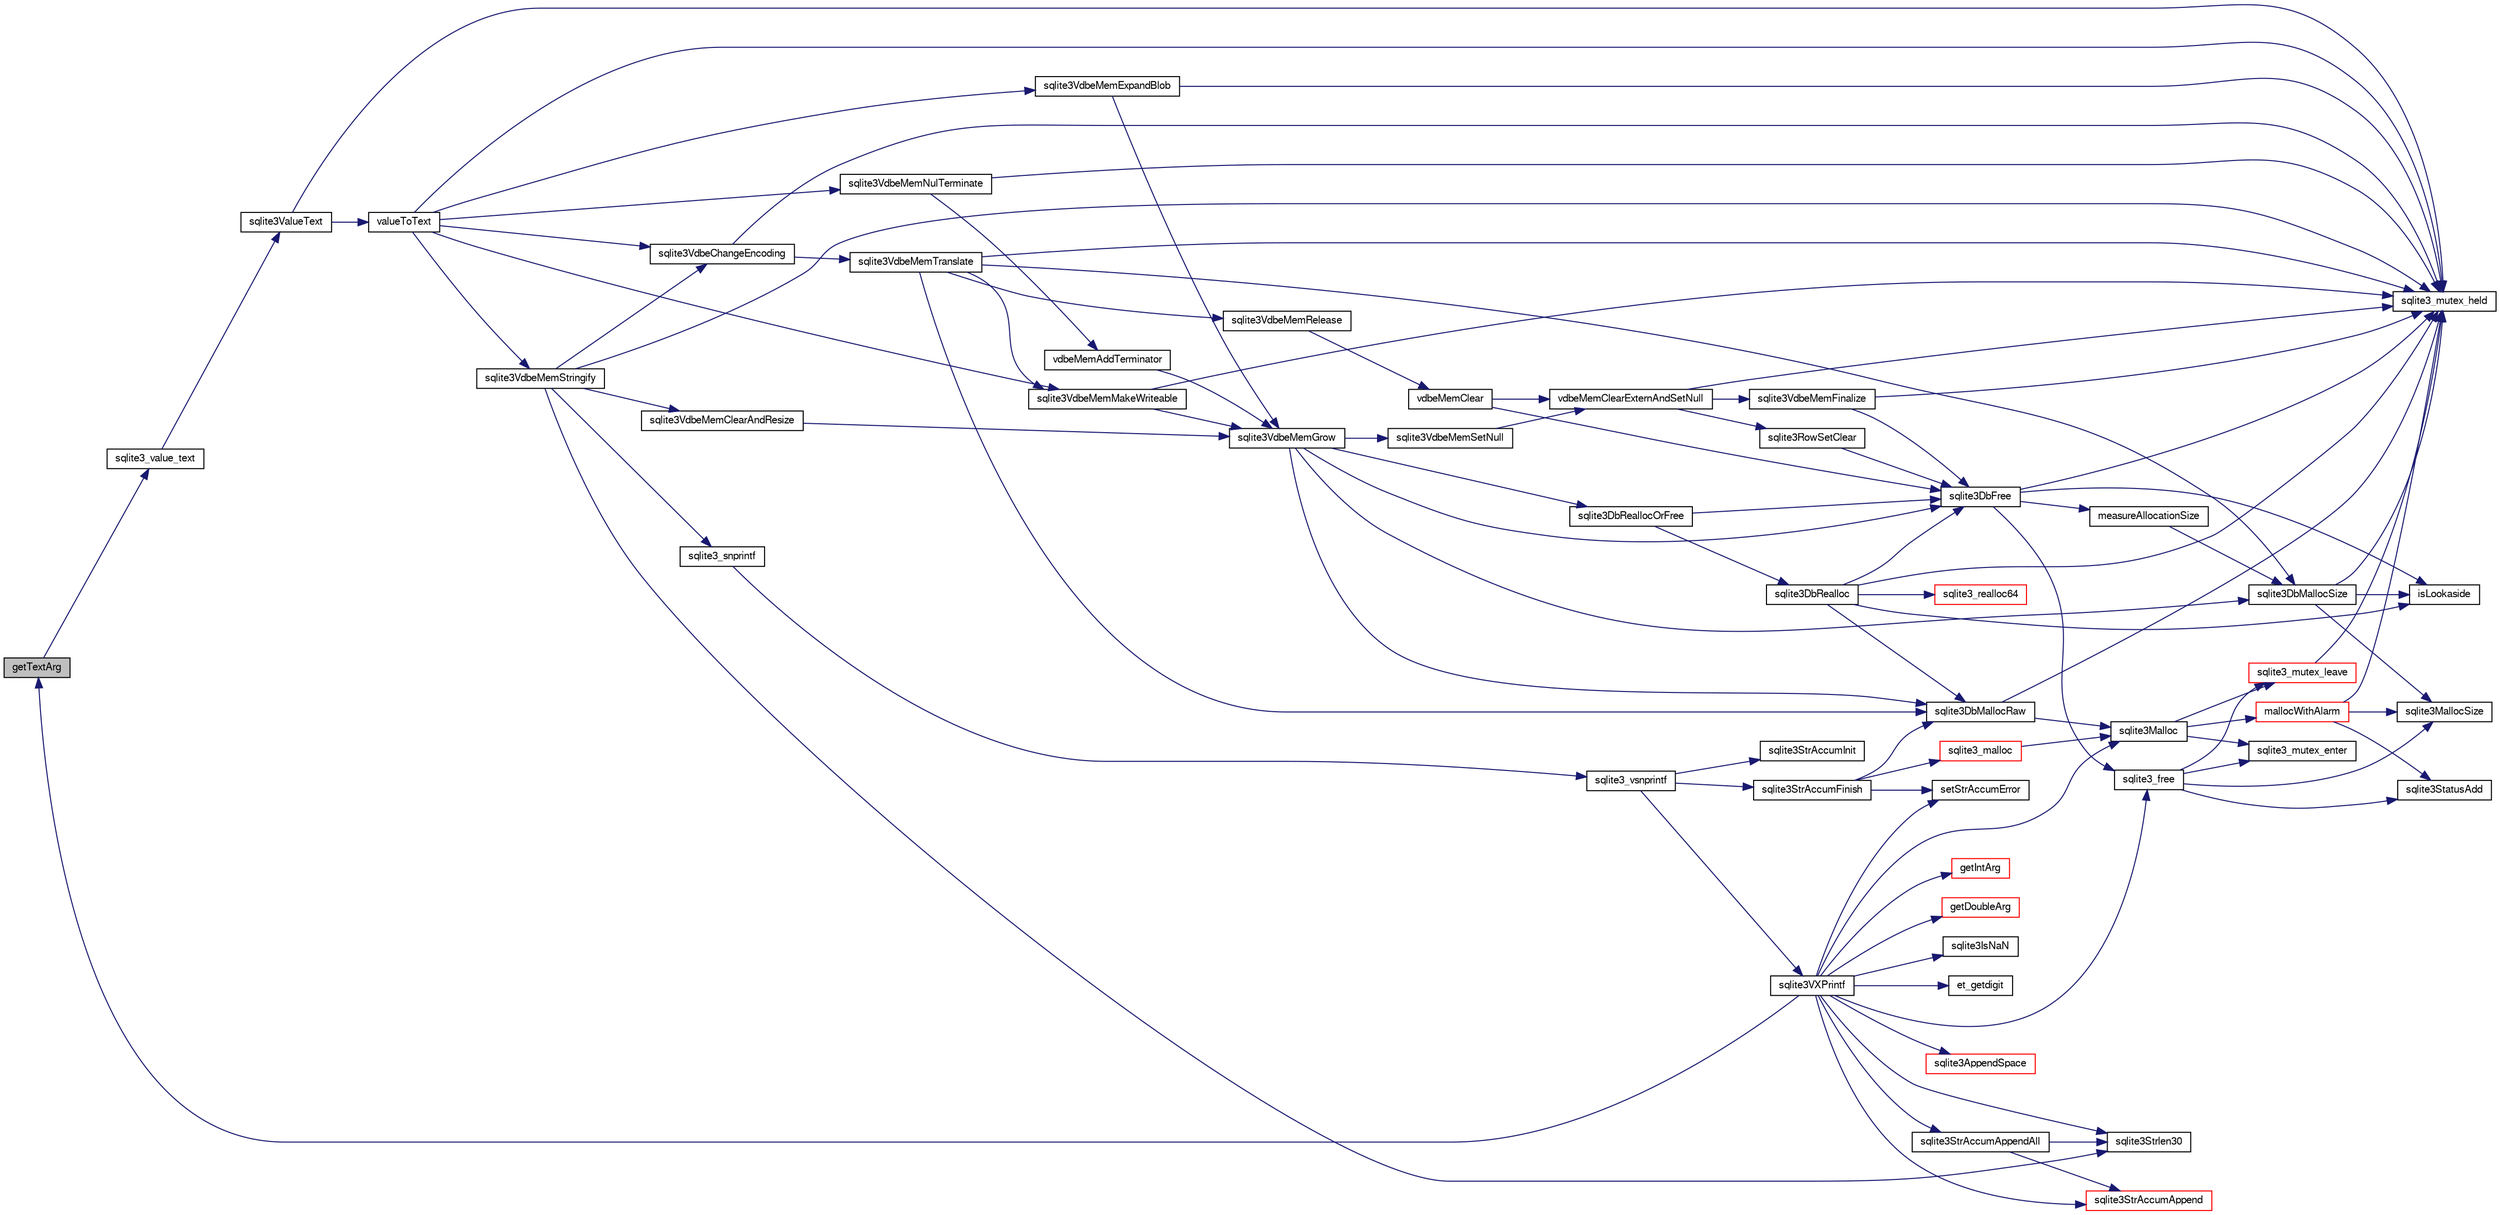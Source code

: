 digraph "getTextArg"
{
  edge [fontname="FreeSans",fontsize="10",labelfontname="FreeSans",labelfontsize="10"];
  node [fontname="FreeSans",fontsize="10",shape=record];
  rankdir="LR";
  Node132261 [label="getTextArg",height=0.2,width=0.4,color="black", fillcolor="grey75", style="filled", fontcolor="black"];
  Node132261 -> Node132262 [color="midnightblue",fontsize="10",style="solid",fontname="FreeSans"];
  Node132262 [label="sqlite3_value_text",height=0.2,width=0.4,color="black", fillcolor="white", style="filled",URL="$sqlite3_8c.html#aef2ace3239e6dd59c74110faa70f8171"];
  Node132262 -> Node132263 [color="midnightblue",fontsize="10",style="solid",fontname="FreeSans"];
  Node132263 [label="sqlite3ValueText",height=0.2,width=0.4,color="black", fillcolor="white", style="filled",URL="$sqlite3_8c.html#ad567a94e52d1adf81f4857fdba00a59b"];
  Node132263 -> Node132264 [color="midnightblue",fontsize="10",style="solid",fontname="FreeSans"];
  Node132264 [label="sqlite3_mutex_held",height=0.2,width=0.4,color="black", fillcolor="white", style="filled",URL="$sqlite3_8c.html#acf77da68932b6bc163c5e68547ecc3e7"];
  Node132263 -> Node132265 [color="midnightblue",fontsize="10",style="solid",fontname="FreeSans"];
  Node132265 [label="valueToText",height=0.2,width=0.4,color="black", fillcolor="white", style="filled",URL="$sqlite3_8c.html#abded1c4848e5c5901949c02af499044c"];
  Node132265 -> Node132264 [color="midnightblue",fontsize="10",style="solid",fontname="FreeSans"];
  Node132265 -> Node132266 [color="midnightblue",fontsize="10",style="solid",fontname="FreeSans"];
  Node132266 [label="sqlite3VdbeMemExpandBlob",height=0.2,width=0.4,color="black", fillcolor="white", style="filled",URL="$sqlite3_8c.html#afa1d06c05f058623f190c05aac4a5c7c"];
  Node132266 -> Node132264 [color="midnightblue",fontsize="10",style="solid",fontname="FreeSans"];
  Node132266 -> Node132267 [color="midnightblue",fontsize="10",style="solid",fontname="FreeSans"];
  Node132267 [label="sqlite3VdbeMemGrow",height=0.2,width=0.4,color="black", fillcolor="white", style="filled",URL="$sqlite3_8c.html#aba753c9690ae0ba31b5100945cf29447"];
  Node132267 -> Node132268 [color="midnightblue",fontsize="10",style="solid",fontname="FreeSans"];
  Node132268 [label="sqlite3DbMallocSize",height=0.2,width=0.4,color="black", fillcolor="white", style="filled",URL="$sqlite3_8c.html#aa397e5a8a03495203a0767abf0a71f86"];
  Node132268 -> Node132269 [color="midnightblue",fontsize="10",style="solid",fontname="FreeSans"];
  Node132269 [label="sqlite3MallocSize",height=0.2,width=0.4,color="black", fillcolor="white", style="filled",URL="$sqlite3_8c.html#acf5d2a5f35270bafb050bd2def576955"];
  Node132268 -> Node132264 [color="midnightblue",fontsize="10",style="solid",fontname="FreeSans"];
  Node132268 -> Node132270 [color="midnightblue",fontsize="10",style="solid",fontname="FreeSans"];
  Node132270 [label="isLookaside",height=0.2,width=0.4,color="black", fillcolor="white", style="filled",URL="$sqlite3_8c.html#a770fa05ff9717b75e16f4d968a77b897"];
  Node132267 -> Node132271 [color="midnightblue",fontsize="10",style="solid",fontname="FreeSans"];
  Node132271 [label="sqlite3DbReallocOrFree",height=0.2,width=0.4,color="black", fillcolor="white", style="filled",URL="$sqlite3_8c.html#a532a9fd62eeb46b61885a0fff075231c"];
  Node132271 -> Node132272 [color="midnightblue",fontsize="10",style="solid",fontname="FreeSans"];
  Node132272 [label="sqlite3DbRealloc",height=0.2,width=0.4,color="black", fillcolor="white", style="filled",URL="$sqlite3_8c.html#ae028f4902a9d29bcaf310ff289ee87dc"];
  Node132272 -> Node132264 [color="midnightblue",fontsize="10",style="solid",fontname="FreeSans"];
  Node132272 -> Node132273 [color="midnightblue",fontsize="10",style="solid",fontname="FreeSans"];
  Node132273 [label="sqlite3DbMallocRaw",height=0.2,width=0.4,color="black", fillcolor="white", style="filled",URL="$sqlite3_8c.html#abbe8be0cf7175e11ddc3e2218fad924e"];
  Node132273 -> Node132264 [color="midnightblue",fontsize="10",style="solid",fontname="FreeSans"];
  Node132273 -> Node132274 [color="midnightblue",fontsize="10",style="solid",fontname="FreeSans"];
  Node132274 [label="sqlite3Malloc",height=0.2,width=0.4,color="black", fillcolor="white", style="filled",URL="$sqlite3_8c.html#a361a2eaa846b1885f123abe46f5d8b2b"];
  Node132274 -> Node132275 [color="midnightblue",fontsize="10",style="solid",fontname="FreeSans"];
  Node132275 [label="sqlite3_mutex_enter",height=0.2,width=0.4,color="black", fillcolor="white", style="filled",URL="$sqlite3_8c.html#a1c12cde690bd89f104de5cbad12a6bf5"];
  Node132274 -> Node132276 [color="midnightblue",fontsize="10",style="solid",fontname="FreeSans"];
  Node132276 [label="mallocWithAlarm",height=0.2,width=0.4,color="red", fillcolor="white", style="filled",URL="$sqlite3_8c.html#ab070d5cf8e48ec8a6a43cf025d48598b"];
  Node132276 -> Node132264 [color="midnightblue",fontsize="10",style="solid",fontname="FreeSans"];
  Node132276 -> Node132269 [color="midnightblue",fontsize="10",style="solid",fontname="FreeSans"];
  Node132276 -> Node132282 [color="midnightblue",fontsize="10",style="solid",fontname="FreeSans"];
  Node132282 [label="sqlite3StatusAdd",height=0.2,width=0.4,color="black", fillcolor="white", style="filled",URL="$sqlite3_8c.html#afa029f93586aeab4cc85360905dae9cd"];
  Node132274 -> Node132280 [color="midnightblue",fontsize="10",style="solid",fontname="FreeSans"];
  Node132280 [label="sqlite3_mutex_leave",height=0.2,width=0.4,color="red", fillcolor="white", style="filled",URL="$sqlite3_8c.html#a5838d235601dbd3c1fa993555c6bcc93"];
  Node132280 -> Node132264 [color="midnightblue",fontsize="10",style="solid",fontname="FreeSans"];
  Node132272 -> Node132270 [color="midnightblue",fontsize="10",style="solid",fontname="FreeSans"];
  Node132272 -> Node132283 [color="midnightblue",fontsize="10",style="solid",fontname="FreeSans"];
  Node132283 [label="sqlite3DbFree",height=0.2,width=0.4,color="black", fillcolor="white", style="filled",URL="$sqlite3_8c.html#ac70ab821a6607b4a1b909582dc37a069"];
  Node132283 -> Node132264 [color="midnightblue",fontsize="10",style="solid",fontname="FreeSans"];
  Node132283 -> Node132284 [color="midnightblue",fontsize="10",style="solid",fontname="FreeSans"];
  Node132284 [label="measureAllocationSize",height=0.2,width=0.4,color="black", fillcolor="white", style="filled",URL="$sqlite3_8c.html#a45731e644a22fdb756e2b6337224217a"];
  Node132284 -> Node132268 [color="midnightblue",fontsize="10",style="solid",fontname="FreeSans"];
  Node132283 -> Node132270 [color="midnightblue",fontsize="10",style="solid",fontname="FreeSans"];
  Node132283 -> Node132285 [color="midnightblue",fontsize="10",style="solid",fontname="FreeSans"];
  Node132285 [label="sqlite3_free",height=0.2,width=0.4,color="black", fillcolor="white", style="filled",URL="$sqlite3_8c.html#a6552349e36a8a691af5487999ab09519"];
  Node132285 -> Node132275 [color="midnightblue",fontsize="10",style="solid",fontname="FreeSans"];
  Node132285 -> Node132282 [color="midnightblue",fontsize="10",style="solid",fontname="FreeSans"];
  Node132285 -> Node132269 [color="midnightblue",fontsize="10",style="solid",fontname="FreeSans"];
  Node132285 -> Node132280 [color="midnightblue",fontsize="10",style="solid",fontname="FreeSans"];
  Node132272 -> Node132286 [color="midnightblue",fontsize="10",style="solid",fontname="FreeSans"];
  Node132286 [label="sqlite3_realloc64",height=0.2,width=0.4,color="red", fillcolor="white", style="filled",URL="$sqlite3_8c.html#a3765a714077ee547e811034236dc9ecd"];
  Node132271 -> Node132283 [color="midnightblue",fontsize="10",style="solid",fontname="FreeSans"];
  Node132267 -> Node132283 [color="midnightblue",fontsize="10",style="solid",fontname="FreeSans"];
  Node132267 -> Node132273 [color="midnightblue",fontsize="10",style="solid",fontname="FreeSans"];
  Node132267 -> Node132382 [color="midnightblue",fontsize="10",style="solid",fontname="FreeSans"];
  Node132382 [label="sqlite3VdbeMemSetNull",height=0.2,width=0.4,color="black", fillcolor="white", style="filled",URL="$sqlite3_8c.html#ae01092c23aebaf8a3ebdf3954609b410"];
  Node132382 -> Node132383 [color="midnightblue",fontsize="10",style="solid",fontname="FreeSans"];
  Node132383 [label="vdbeMemClearExternAndSetNull",height=0.2,width=0.4,color="black", fillcolor="white", style="filled",URL="$sqlite3_8c.html#a29c41a360fb0e86b817777daf061230c"];
  Node132383 -> Node132264 [color="midnightblue",fontsize="10",style="solid",fontname="FreeSans"];
  Node132383 -> Node132384 [color="midnightblue",fontsize="10",style="solid",fontname="FreeSans"];
  Node132384 [label="sqlite3VdbeMemFinalize",height=0.2,width=0.4,color="black", fillcolor="white", style="filled",URL="$sqlite3_8c.html#a2568220f48ddef81b1c43e401042d9d2"];
  Node132384 -> Node132264 [color="midnightblue",fontsize="10",style="solid",fontname="FreeSans"];
  Node132384 -> Node132283 [color="midnightblue",fontsize="10",style="solid",fontname="FreeSans"];
  Node132383 -> Node132385 [color="midnightblue",fontsize="10",style="solid",fontname="FreeSans"];
  Node132385 [label="sqlite3RowSetClear",height=0.2,width=0.4,color="black", fillcolor="white", style="filled",URL="$sqlite3_8c.html#ae153de0cd969511a607e26deeca80342"];
  Node132385 -> Node132283 [color="midnightblue",fontsize="10",style="solid",fontname="FreeSans"];
  Node132265 -> Node132538 [color="midnightblue",fontsize="10",style="solid",fontname="FreeSans"];
  Node132538 [label="sqlite3VdbeChangeEncoding",height=0.2,width=0.4,color="black", fillcolor="white", style="filled",URL="$sqlite3_8c.html#aa7cf8e488bf8cf9ec18528f52a40de31"];
  Node132538 -> Node132264 [color="midnightblue",fontsize="10",style="solid",fontname="FreeSans"];
  Node132538 -> Node132539 [color="midnightblue",fontsize="10",style="solid",fontname="FreeSans"];
  Node132539 [label="sqlite3VdbeMemTranslate",height=0.2,width=0.4,color="black", fillcolor="white", style="filled",URL="$sqlite3_8c.html#adc5f07459f00d96ec7591be255d029f5"];
  Node132539 -> Node132264 [color="midnightblue",fontsize="10",style="solid",fontname="FreeSans"];
  Node132539 -> Node132390 [color="midnightblue",fontsize="10",style="solid",fontname="FreeSans"];
  Node132390 [label="sqlite3VdbeMemMakeWriteable",height=0.2,width=0.4,color="black", fillcolor="white", style="filled",URL="$sqlite3_8c.html#afabdd8032205a36c69ad191c6bbb6a34"];
  Node132390 -> Node132264 [color="midnightblue",fontsize="10",style="solid",fontname="FreeSans"];
  Node132390 -> Node132267 [color="midnightblue",fontsize="10",style="solid",fontname="FreeSans"];
  Node132539 -> Node132273 [color="midnightblue",fontsize="10",style="solid",fontname="FreeSans"];
  Node132539 -> Node132387 [color="midnightblue",fontsize="10",style="solid",fontname="FreeSans"];
  Node132387 [label="sqlite3VdbeMemRelease",height=0.2,width=0.4,color="black", fillcolor="white", style="filled",URL="$sqlite3_8c.html#a90606361dbeba88159fd6ff03fcc10cc"];
  Node132387 -> Node132388 [color="midnightblue",fontsize="10",style="solid",fontname="FreeSans"];
  Node132388 [label="vdbeMemClear",height=0.2,width=0.4,color="black", fillcolor="white", style="filled",URL="$sqlite3_8c.html#a489eef6e55ad0dadf67578726b935d12"];
  Node132388 -> Node132383 [color="midnightblue",fontsize="10",style="solid",fontname="FreeSans"];
  Node132388 -> Node132283 [color="midnightblue",fontsize="10",style="solid",fontname="FreeSans"];
  Node132539 -> Node132268 [color="midnightblue",fontsize="10",style="solid",fontname="FreeSans"];
  Node132265 -> Node132390 [color="midnightblue",fontsize="10",style="solid",fontname="FreeSans"];
  Node132265 -> Node132540 [color="midnightblue",fontsize="10",style="solid",fontname="FreeSans"];
  Node132540 [label="sqlite3VdbeMemNulTerminate",height=0.2,width=0.4,color="black", fillcolor="white", style="filled",URL="$sqlite3_8c.html#ad72ffa8a87fad7797ceeca0682df6aa3"];
  Node132540 -> Node132264 [color="midnightblue",fontsize="10",style="solid",fontname="FreeSans"];
  Node132540 -> Node132541 [color="midnightblue",fontsize="10",style="solid",fontname="FreeSans"];
  Node132541 [label="vdbeMemAddTerminator",height=0.2,width=0.4,color="black", fillcolor="white", style="filled",URL="$sqlite3_8c.html#a01c7c7c70bf090b2882bce28aa35c4c9"];
  Node132541 -> Node132267 [color="midnightblue",fontsize="10",style="solid",fontname="FreeSans"];
  Node132265 -> Node132542 [color="midnightblue",fontsize="10",style="solid",fontname="FreeSans"];
  Node132542 [label="sqlite3VdbeMemStringify",height=0.2,width=0.4,color="black", fillcolor="white", style="filled",URL="$sqlite3_8c.html#aaf8a4e6bd1059297d279570e30b7680a"];
  Node132542 -> Node132264 [color="midnightblue",fontsize="10",style="solid",fontname="FreeSans"];
  Node132542 -> Node132386 [color="midnightblue",fontsize="10",style="solid",fontname="FreeSans"];
  Node132386 [label="sqlite3VdbeMemClearAndResize",height=0.2,width=0.4,color="black", fillcolor="white", style="filled",URL="$sqlite3_8c.html#add082be4aa46084ecdf023cfac898231"];
  Node132386 -> Node132267 [color="midnightblue",fontsize="10",style="solid",fontname="FreeSans"];
  Node132542 -> Node132456 [color="midnightblue",fontsize="10",style="solid",fontname="FreeSans"];
  Node132456 [label="sqlite3_snprintf",height=0.2,width=0.4,color="black", fillcolor="white", style="filled",URL="$sqlite3_8c.html#aa2695a752e971577f5784122f2013c40"];
  Node132456 -> Node132457 [color="midnightblue",fontsize="10",style="solid",fontname="FreeSans"];
  Node132457 [label="sqlite3_vsnprintf",height=0.2,width=0.4,color="black", fillcolor="white", style="filled",URL="$sqlite3_8c.html#a0862c03aea71d62847e452aa655add42"];
  Node132457 -> Node132312 [color="midnightblue",fontsize="10",style="solid",fontname="FreeSans"];
  Node132312 [label="sqlite3StrAccumInit",height=0.2,width=0.4,color="black", fillcolor="white", style="filled",URL="$sqlite3_8c.html#aabf95e113b9d54d519cd15a56215f560"];
  Node132457 -> Node132313 [color="midnightblue",fontsize="10",style="solid",fontname="FreeSans"];
  Node132313 [label="sqlite3VXPrintf",height=0.2,width=0.4,color="black", fillcolor="white", style="filled",URL="$sqlite3_8c.html#a63c25806c9bd4a2b76f9a0eb232c6bde"];
  Node132313 -> Node132314 [color="midnightblue",fontsize="10",style="solid",fontname="FreeSans"];
  Node132314 [label="sqlite3StrAccumAppend",height=0.2,width=0.4,color="red", fillcolor="white", style="filled",URL="$sqlite3_8c.html#a56664fa33def33c5a5245b623441d5e0"];
  Node132313 -> Node132321 [color="midnightblue",fontsize="10",style="solid",fontname="FreeSans"];
  Node132321 [label="getIntArg",height=0.2,width=0.4,color="red", fillcolor="white", style="filled",URL="$sqlite3_8c.html#abff258963dbd9205fb299851a64c67be"];
  Node132313 -> Node132274 [color="midnightblue",fontsize="10",style="solid",fontname="FreeSans"];
  Node132313 -> Node132317 [color="midnightblue",fontsize="10",style="solid",fontname="FreeSans"];
  Node132317 [label="setStrAccumError",height=0.2,width=0.4,color="black", fillcolor="white", style="filled",URL="$sqlite3_8c.html#a3dc479a1fc8ba1ab8edfe51f8a0b102c"];
  Node132313 -> Node132327 [color="midnightblue",fontsize="10",style="solid",fontname="FreeSans"];
  Node132327 [label="getDoubleArg",height=0.2,width=0.4,color="red", fillcolor="white", style="filled",URL="$sqlite3_8c.html#a1cf25120072c85bd261983b24c12c3d9"];
  Node132313 -> Node132331 [color="midnightblue",fontsize="10",style="solid",fontname="FreeSans"];
  Node132331 [label="sqlite3IsNaN",height=0.2,width=0.4,color="black", fillcolor="white", style="filled",URL="$sqlite3_8c.html#aed4d78203877c3486765ccbc7feebb50"];
  Node132313 -> Node132332 [color="midnightblue",fontsize="10",style="solid",fontname="FreeSans"];
  Node132332 [label="sqlite3Strlen30",height=0.2,width=0.4,color="black", fillcolor="white", style="filled",URL="$sqlite3_8c.html#a3dcd80ba41f1a308193dee74857b62a7"];
  Node132313 -> Node132333 [color="midnightblue",fontsize="10",style="solid",fontname="FreeSans"];
  Node132333 [label="et_getdigit",height=0.2,width=0.4,color="black", fillcolor="white", style="filled",URL="$sqlite3_8c.html#a40c5a308749ad07cc2397a53e081bff0"];
  Node132313 -> Node132261 [color="midnightblue",fontsize="10",style="solid",fontname="FreeSans"];
  Node132313 -> Node132334 [color="midnightblue",fontsize="10",style="solid",fontname="FreeSans"];
  Node132334 [label="sqlite3StrAccumAppendAll",height=0.2,width=0.4,color="black", fillcolor="white", style="filled",URL="$sqlite3_8c.html#acaf8f3e4f99a3c3a4a77e9c987547289"];
  Node132334 -> Node132314 [color="midnightblue",fontsize="10",style="solid",fontname="FreeSans"];
  Node132334 -> Node132332 [color="midnightblue",fontsize="10",style="solid",fontname="FreeSans"];
  Node132313 -> Node132335 [color="midnightblue",fontsize="10",style="solid",fontname="FreeSans"];
  Node132335 [label="sqlite3AppendSpace",height=0.2,width=0.4,color="red", fillcolor="white", style="filled",URL="$sqlite3_8c.html#aefd38a5afc0020d4a93855c3ee7c63a8"];
  Node132313 -> Node132285 [color="midnightblue",fontsize="10",style="solid",fontname="FreeSans"];
  Node132457 -> Node132336 [color="midnightblue",fontsize="10",style="solid",fontname="FreeSans"];
  Node132336 [label="sqlite3StrAccumFinish",height=0.2,width=0.4,color="black", fillcolor="white", style="filled",URL="$sqlite3_8c.html#adb7f26b10ac1b847db6f000ef4c2e2ba"];
  Node132336 -> Node132273 [color="midnightblue",fontsize="10",style="solid",fontname="FreeSans"];
  Node132336 -> Node132337 [color="midnightblue",fontsize="10",style="solid",fontname="FreeSans"];
  Node132337 [label="sqlite3_malloc",height=0.2,width=0.4,color="red", fillcolor="white", style="filled",URL="$sqlite3_8c.html#ac79dba55fc32b6a840cf5a9769bce7cd"];
  Node132337 -> Node132274 [color="midnightblue",fontsize="10",style="solid",fontname="FreeSans"];
  Node132336 -> Node132317 [color="midnightblue",fontsize="10",style="solid",fontname="FreeSans"];
  Node132542 -> Node132332 [color="midnightblue",fontsize="10",style="solid",fontname="FreeSans"];
  Node132542 -> Node132538 [color="midnightblue",fontsize="10",style="solid",fontname="FreeSans"];
}
